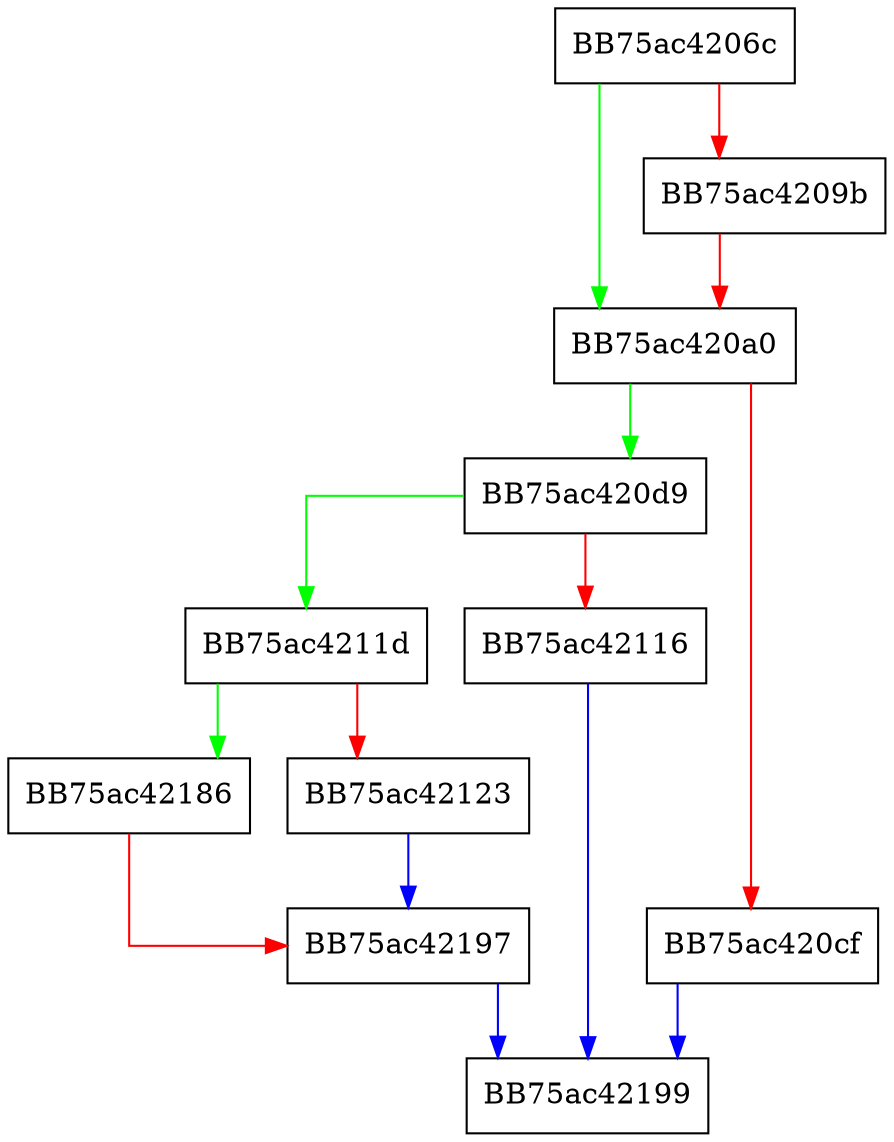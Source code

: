 digraph ParsePartition {
  node [shape="box"];
  graph [splines=ortho];
  BB75ac4206c -> BB75ac420a0 [color="green"];
  BB75ac4206c -> BB75ac4209b [color="red"];
  BB75ac4209b -> BB75ac420a0 [color="red"];
  BB75ac420a0 -> BB75ac420d9 [color="green"];
  BB75ac420a0 -> BB75ac420cf [color="red"];
  BB75ac420cf -> BB75ac42199 [color="blue"];
  BB75ac420d9 -> BB75ac4211d [color="green"];
  BB75ac420d9 -> BB75ac42116 [color="red"];
  BB75ac42116 -> BB75ac42199 [color="blue"];
  BB75ac4211d -> BB75ac42186 [color="green"];
  BB75ac4211d -> BB75ac42123 [color="red"];
  BB75ac42123 -> BB75ac42197 [color="blue"];
  BB75ac42186 -> BB75ac42197 [color="red"];
  BB75ac42197 -> BB75ac42199 [color="blue"];
}